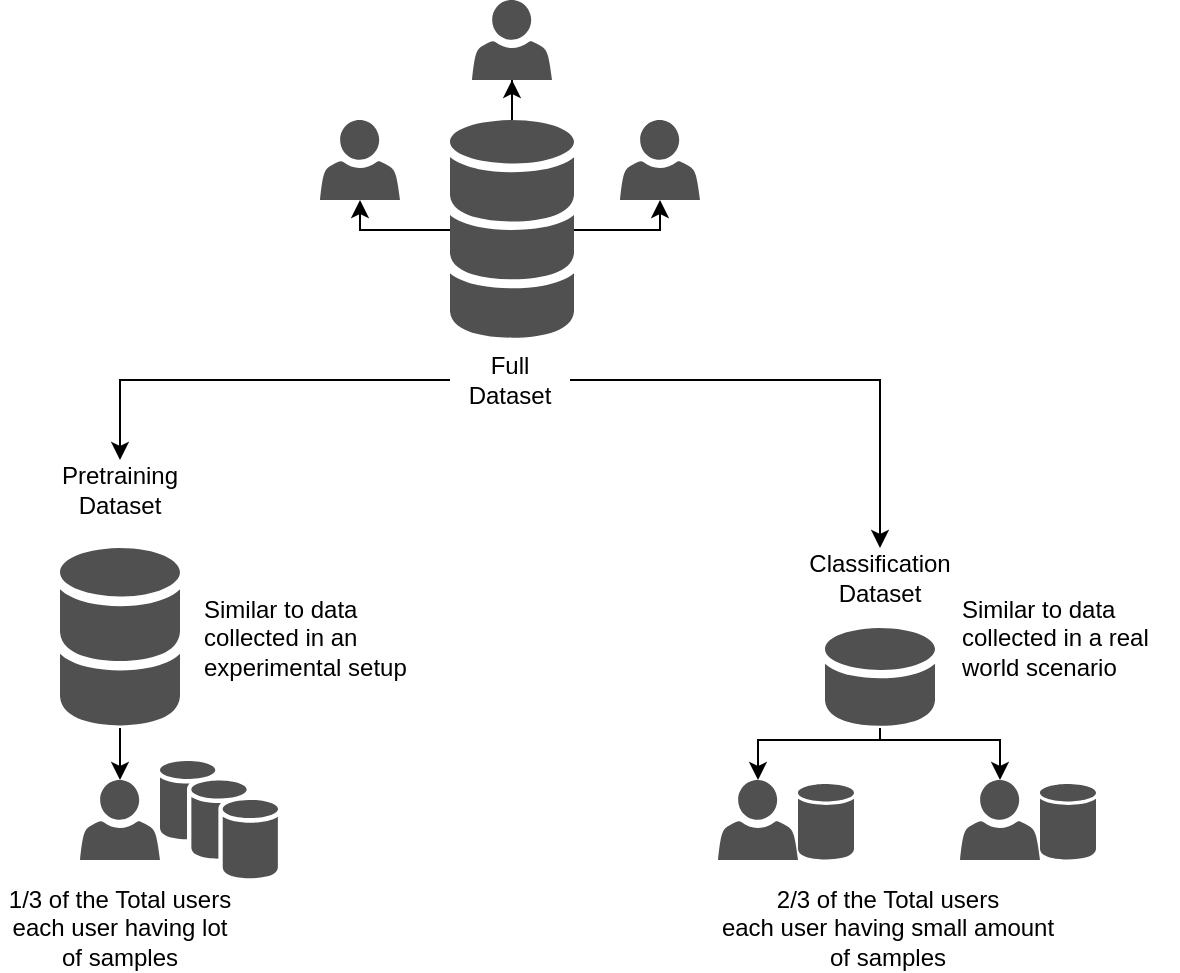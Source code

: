 <mxfile version="17.4.6" type="github">
  <diagram id="u2roTkG2nx634AVpUnOO" name="Page-1">
    <mxGraphModel dx="944" dy="526" grid="1" gridSize="10" guides="1" tooltips="1" connect="1" arrows="1" fold="1" page="1" pageScale="1" pageWidth="3300" pageHeight="4681" math="0" shadow="0">
      <root>
        <mxCell id="0" />
        <mxCell id="1" parent="0" />
        <mxCell id="0NjSQQRcXSc5XLLKy36X-7" value="" style="edgeStyle=orthogonalEdgeStyle;rounded=0;orthogonalLoop=1;jettySize=auto;html=1;entryX=0.5;entryY=0;entryDx=0;entryDy=0;" edge="1" parent="1" source="0NjSQQRcXSc5XLLKy36X-3" target="0NjSQQRcXSc5XLLKy36X-9">
          <mxGeometry relative="1" as="geometry">
            <mxPoint x="230" y="290" as="targetPoint" />
            <Array as="points">
              <mxPoint x="230" y="200" />
            </Array>
          </mxGeometry>
        </mxCell>
        <mxCell id="0NjSQQRcXSc5XLLKy36X-3" value="Full Dataset" style="text;html=1;strokeColor=none;fillColor=none;align=center;verticalAlign=middle;whiteSpace=wrap;rounded=0;" vertex="1" parent="1">
          <mxGeometry x="395" y="180" width="60" height="40" as="geometry" />
        </mxCell>
        <mxCell id="0NjSQQRcXSc5XLLKy36X-24" style="edgeStyle=orthogonalEdgeStyle;rounded=0;orthogonalLoop=1;jettySize=auto;html=1;startArrow=none;startFill=0;endArrow=classic;endFill=1;" edge="1" parent="1" source="0NjSQQRcXSc5XLLKy36X-4" target="0NjSQQRcXSc5XLLKy36X-15">
          <mxGeometry relative="1" as="geometry" />
        </mxCell>
        <mxCell id="0NjSQQRcXSc5XLLKy36X-4" value="" style="sketch=0;shadow=0;dashed=0;html=1;strokeColor=none;fillColor=#505050;labelPosition=center;verticalLabelPosition=bottom;verticalAlign=top;outlineConnect=0;align=center;shape=mxgraph.office.databases.database_mini_2;" vertex="1" parent="1">
          <mxGeometry x="200" y="284" width="60" height="90" as="geometry" />
        </mxCell>
        <mxCell id="0NjSQQRcXSc5XLLKy36X-5" value="" style="sketch=0;pointerEvents=1;shadow=0;dashed=0;html=1;strokeColor=none;fillColor=#505050;labelPosition=center;verticalLabelPosition=bottom;verticalAlign=top;outlineConnect=0;align=center;shape=mxgraph.office.users.user;" vertex="1" parent="1">
          <mxGeometry x="330" y="70" width="40" height="40" as="geometry" />
        </mxCell>
        <mxCell id="0NjSQQRcXSc5XLLKy36X-19" style="edgeStyle=orthogonalEdgeStyle;rounded=0;orthogonalLoop=1;jettySize=auto;html=1;" edge="1" parent="1" source="0NjSQQRcXSc5XLLKy36X-8" target="0NjSQQRcXSc5XLLKy36X-5">
          <mxGeometry relative="1" as="geometry">
            <Array as="points">
              <mxPoint x="350" y="125" />
            </Array>
          </mxGeometry>
        </mxCell>
        <mxCell id="0NjSQQRcXSc5XLLKy36X-20" style="edgeStyle=orthogonalEdgeStyle;rounded=0;orthogonalLoop=1;jettySize=auto;html=1;" edge="1" parent="1" source="0NjSQQRcXSc5XLLKy36X-8" target="0NjSQQRcXSc5XLLKy36X-16">
          <mxGeometry relative="1" as="geometry">
            <Array as="points">
              <mxPoint x="500" y="125" />
            </Array>
          </mxGeometry>
        </mxCell>
        <mxCell id="0NjSQQRcXSc5XLLKy36X-21" style="edgeStyle=orthogonalEdgeStyle;rounded=0;orthogonalLoop=1;jettySize=auto;html=1;" edge="1" parent="1" source="0NjSQQRcXSc5XLLKy36X-8" target="0NjSQQRcXSc5XLLKy36X-14">
          <mxGeometry relative="1" as="geometry" />
        </mxCell>
        <mxCell id="0NjSQQRcXSc5XLLKy36X-8" value="" style="sketch=0;shadow=0;dashed=0;html=1;strokeColor=none;fillColor=#505050;labelPosition=center;verticalLabelPosition=bottom;verticalAlign=top;outlineConnect=0;align=center;shape=mxgraph.office.databases.database_mini_3;" vertex="1" parent="1">
          <mxGeometry x="395" y="70" width="62" height="110" as="geometry" />
        </mxCell>
        <mxCell id="0NjSQQRcXSc5XLLKy36X-9" value="Pretraining Dataset" style="text;html=1;strokeColor=none;fillColor=none;align=center;verticalAlign=middle;whiteSpace=wrap;rounded=0;" vertex="1" parent="1">
          <mxGeometry x="200" y="240" width="60" height="30" as="geometry" />
        </mxCell>
        <mxCell id="0NjSQQRcXSc5XLLKy36X-27" style="edgeStyle=orthogonalEdgeStyle;rounded=0;orthogonalLoop=1;jettySize=auto;html=1;startArrow=none;startFill=0;endArrow=classic;endFill=1;" edge="1" parent="1" source="0NjSQQRcXSc5XLLKy36X-10" target="0NjSQQRcXSc5XLLKy36X-25">
          <mxGeometry relative="1" as="geometry">
            <Array as="points">
              <mxPoint x="610" y="380" />
              <mxPoint x="549" y="380" />
            </Array>
          </mxGeometry>
        </mxCell>
        <mxCell id="0NjSQQRcXSc5XLLKy36X-28" style="edgeStyle=orthogonalEdgeStyle;rounded=0;orthogonalLoop=1;jettySize=auto;html=1;startArrow=none;startFill=0;endArrow=classic;endFill=1;" edge="1" parent="1" source="0NjSQQRcXSc5XLLKy36X-10" target="0NjSQQRcXSc5XLLKy36X-26">
          <mxGeometry relative="1" as="geometry">
            <Array as="points">
              <mxPoint x="610" y="380" />
              <mxPoint x="670" y="380" />
            </Array>
          </mxGeometry>
        </mxCell>
        <mxCell id="0NjSQQRcXSc5XLLKy36X-10" value="" style="sketch=0;shadow=0;dashed=0;html=1;strokeColor=none;fillColor=#505050;labelPosition=center;verticalLabelPosition=bottom;verticalAlign=top;outlineConnect=0;align=center;shape=mxgraph.office.databases.database_mini_1;" vertex="1" parent="1">
          <mxGeometry x="582.5" y="324" width="55" height="50" as="geometry" />
        </mxCell>
        <mxCell id="0NjSQQRcXSc5XLLKy36X-14" value="" style="sketch=0;pointerEvents=1;shadow=0;dashed=0;html=1;strokeColor=none;fillColor=#505050;labelPosition=center;verticalLabelPosition=bottom;verticalAlign=top;outlineConnect=0;align=center;shape=mxgraph.office.users.user;" vertex="1" parent="1">
          <mxGeometry x="406" y="10" width="40" height="40" as="geometry" />
        </mxCell>
        <mxCell id="0NjSQQRcXSc5XLLKy36X-15" value="" style="sketch=0;pointerEvents=1;shadow=0;dashed=0;html=1;strokeColor=none;fillColor=#505050;labelPosition=center;verticalLabelPosition=bottom;verticalAlign=top;outlineConnect=0;align=center;shape=mxgraph.office.users.user;" vertex="1" parent="1">
          <mxGeometry x="210" y="400" width="40" height="40" as="geometry" />
        </mxCell>
        <mxCell id="0NjSQQRcXSc5XLLKy36X-16" value="" style="sketch=0;pointerEvents=1;shadow=0;dashed=0;html=1;strokeColor=none;fillColor=#505050;labelPosition=center;verticalLabelPosition=bottom;verticalAlign=top;outlineConnect=0;align=center;shape=mxgraph.office.users.user;" vertex="1" parent="1">
          <mxGeometry x="480" y="70" width="40" height="40" as="geometry" />
        </mxCell>
        <mxCell id="0NjSQQRcXSc5XLLKy36X-22" value="1/3 of the Total users&lt;br&gt;each user having lot of samples" style="text;html=1;strokeColor=none;fillColor=none;align=center;verticalAlign=middle;whiteSpace=wrap;rounded=0;" vertex="1" parent="1">
          <mxGeometry x="170" y="459" width="120" height="30" as="geometry" />
        </mxCell>
        <mxCell id="0NjSQQRcXSc5XLLKy36X-11" value="Classification Dataset" style="text;html=1;strokeColor=none;fillColor=none;align=center;verticalAlign=middle;whiteSpace=wrap;rounded=0;" vertex="1" parent="1">
          <mxGeometry x="580" y="284" width="60" height="30" as="geometry" />
        </mxCell>
        <mxCell id="0NjSQQRcXSc5XLLKy36X-23" value="" style="edgeStyle=orthogonalEdgeStyle;rounded=0;orthogonalLoop=1;jettySize=auto;html=1;endArrow=classic;startArrow=none;startFill=0;endFill=1;" edge="1" parent="1" source="0NjSQQRcXSc5XLLKy36X-3" target="0NjSQQRcXSc5XLLKy36X-11">
          <mxGeometry relative="1" as="geometry">
            <mxPoint x="455" y="200.03" as="sourcePoint" />
            <mxPoint x="607.485" y="304" as="targetPoint" />
          </mxGeometry>
        </mxCell>
        <mxCell id="0NjSQQRcXSc5XLLKy36X-25" value="" style="sketch=0;pointerEvents=1;shadow=0;dashed=0;html=1;strokeColor=none;fillColor=#505050;labelPosition=center;verticalLabelPosition=bottom;verticalAlign=top;outlineConnect=0;align=center;shape=mxgraph.office.users.user;" vertex="1" parent="1">
          <mxGeometry x="529" y="400" width="40" height="40" as="geometry" />
        </mxCell>
        <mxCell id="0NjSQQRcXSc5XLLKy36X-26" value="" style="sketch=0;pointerEvents=1;shadow=0;dashed=0;html=1;strokeColor=none;fillColor=#505050;labelPosition=center;verticalLabelPosition=bottom;verticalAlign=top;outlineConnect=0;align=center;shape=mxgraph.office.users.user;" vertex="1" parent="1">
          <mxGeometry x="650" y="400" width="40" height="40" as="geometry" />
        </mxCell>
        <mxCell id="0NjSQQRcXSc5XLLKy36X-29" value="2/3 of the Total users&lt;br&gt;each user having small amount of samples" style="text;html=1;strokeColor=none;fillColor=none;align=center;verticalAlign=middle;whiteSpace=wrap;rounded=0;" vertex="1" parent="1">
          <mxGeometry x="529" y="459" width="170" height="30" as="geometry" />
        </mxCell>
        <mxCell id="0NjSQQRcXSc5XLLKy36X-30" value="" style="sketch=0;shadow=0;dashed=0;html=1;strokeColor=none;fillColor=#505050;labelPosition=center;verticalLabelPosition=bottom;verticalAlign=top;outlineConnect=0;align=center;shape=mxgraph.office.databases.database_availability_group;" vertex="1" parent="1">
          <mxGeometry x="250" y="390.5" width="59" height="59" as="geometry" />
        </mxCell>
        <mxCell id="0NjSQQRcXSc5XLLKy36X-31" value="" style="sketch=0;shadow=0;dashed=0;html=1;strokeColor=none;fillColor=#505050;labelPosition=center;verticalLabelPosition=bottom;verticalAlign=top;outlineConnect=0;align=center;shape=mxgraph.office.databases.database;" vertex="1" parent="1">
          <mxGeometry x="569" y="402" width="28" height="38" as="geometry" />
        </mxCell>
        <mxCell id="0NjSQQRcXSc5XLLKy36X-32" value="" style="sketch=0;shadow=0;dashed=0;html=1;strokeColor=none;fillColor=#505050;labelPosition=center;verticalLabelPosition=bottom;verticalAlign=top;outlineConnect=0;align=center;shape=mxgraph.office.databases.database;" vertex="1" parent="1">
          <mxGeometry x="690" y="402" width="28" height="38" as="geometry" />
        </mxCell>
        <mxCell id="0NjSQQRcXSc5XLLKy36X-33" value="Similar to data collected in an experimental setup" style="text;html=1;strokeColor=none;fillColor=none;align=left;verticalAlign=middle;whiteSpace=wrap;rounded=0;" vertex="1" parent="1">
          <mxGeometry x="270" y="314" width="110" height="30" as="geometry" />
        </mxCell>
        <mxCell id="0NjSQQRcXSc5XLLKy36X-34" value="Similar to data collected in a real world scenario" style="text;html=1;strokeColor=none;fillColor=none;align=left;verticalAlign=middle;whiteSpace=wrap;rounded=0;" vertex="1" parent="1">
          <mxGeometry x="649" y="314" width="110" height="30" as="geometry" />
        </mxCell>
      </root>
    </mxGraphModel>
  </diagram>
</mxfile>
